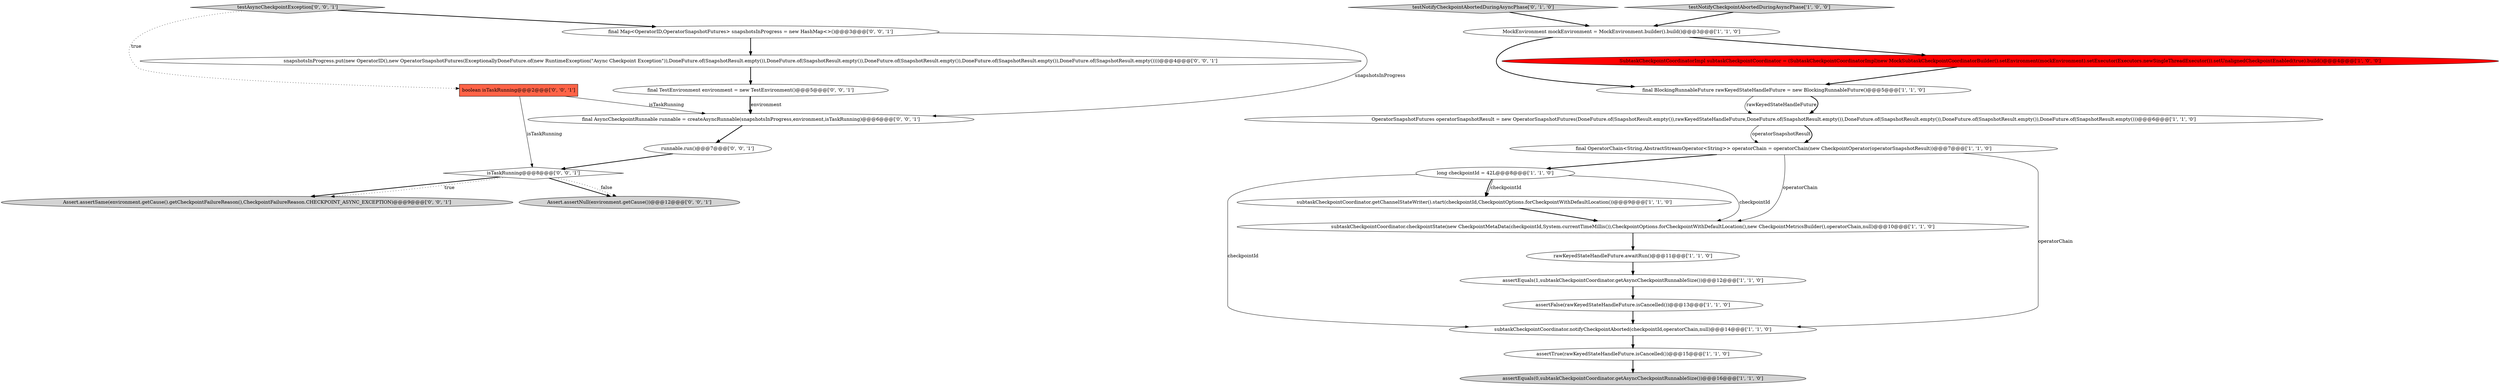 digraph {
24 [style = filled, label = "testAsyncCheckpointException['0', '0', '1']", fillcolor = lightgray, shape = diamond image = "AAA0AAABBB3BBB"];
17 [style = filled, label = "final AsyncCheckpointRunnable runnable = createAsyncRunnable(snapshotsInProgress,environment,isTaskRunning)@@@6@@@['0', '0', '1']", fillcolor = white, shape = ellipse image = "AAA0AAABBB3BBB"];
20 [style = filled, label = "boolean isTaskRunning@@@2@@@['0', '0', '1']", fillcolor = tomato, shape = box image = "AAA0AAABBB3BBB"];
10 [style = filled, label = "MockEnvironment mockEnvironment = MockEnvironment.builder().build()@@@3@@@['1', '1', '0']", fillcolor = white, shape = ellipse image = "AAA0AAABBB1BBB"];
21 [style = filled, label = "runnable.run()@@@7@@@['0', '0', '1']", fillcolor = white, shape = ellipse image = "AAA0AAABBB3BBB"];
16 [style = filled, label = "final TestEnvironment environment = new TestEnvironment()@@@5@@@['0', '0', '1']", fillcolor = white, shape = ellipse image = "AAA0AAABBB3BBB"];
18 [style = filled, label = "isTaskRunning@@@8@@@['0', '0', '1']", fillcolor = white, shape = diamond image = "AAA0AAABBB3BBB"];
22 [style = filled, label = "final Map<OperatorID,OperatorSnapshotFutures> snapshotsInProgress = new HashMap<>()@@@3@@@['0', '0', '1']", fillcolor = white, shape = ellipse image = "AAA0AAABBB3BBB"];
15 [style = filled, label = "testNotifyCheckpointAbortedDuringAsyncPhase['0', '1', '0']", fillcolor = lightgray, shape = diamond image = "AAA0AAABBB2BBB"];
11 [style = filled, label = "assertEquals(1,subtaskCheckpointCoordinator.getAsyncCheckpointRunnableSize())@@@12@@@['1', '1', '0']", fillcolor = white, shape = ellipse image = "AAA0AAABBB1BBB"];
0 [style = filled, label = "final BlockingRunnableFuture rawKeyedStateHandleFuture = new BlockingRunnableFuture()@@@5@@@['1', '1', '0']", fillcolor = white, shape = ellipse image = "AAA0AAABBB1BBB"];
12 [style = filled, label = "rawKeyedStateHandleFuture.awaitRun()@@@11@@@['1', '1', '0']", fillcolor = white, shape = ellipse image = "AAA0AAABBB1BBB"];
7 [style = filled, label = "OperatorSnapshotFutures operatorSnapshotResult = new OperatorSnapshotFutures(DoneFuture.of(SnapshotResult.empty()),rawKeyedStateHandleFuture,DoneFuture.of(SnapshotResult.empty()),DoneFuture.of(SnapshotResult.empty()),DoneFuture.of(SnapshotResult.empty()),DoneFuture.of(SnapshotResult.empty()))@@@6@@@['1', '1', '0']", fillcolor = white, shape = ellipse image = "AAA0AAABBB1BBB"];
13 [style = filled, label = "assertTrue(rawKeyedStateHandleFuture.isCancelled())@@@15@@@['1', '1', '0']", fillcolor = white, shape = ellipse image = "AAA0AAABBB1BBB"];
23 [style = filled, label = "Assert.assertSame(environment.getCause().getCheckpointFailureReason(),CheckpointFailureReason.CHECKPOINT_ASYNC_EXCEPTION)@@@9@@@['0', '0', '1']", fillcolor = lightgray, shape = ellipse image = "AAA0AAABBB3BBB"];
25 [style = filled, label = "snapshotsInProgress.put(new OperatorID(),new OperatorSnapshotFutures(ExceptionallyDoneFuture.of(new RuntimeException(\"Async Checkpoint Exception\")),DoneFuture.of(SnapshotResult.empty()),DoneFuture.of(SnapshotResult.empty()),DoneFuture.of(SnapshotResult.empty()),DoneFuture.of(SnapshotResult.empty()),DoneFuture.of(SnapshotResult.empty())))@@@4@@@['0', '0', '1']", fillcolor = white, shape = ellipse image = "AAA0AAABBB3BBB"];
14 [style = filled, label = "long checkpointId = 42L@@@8@@@['1', '1', '0']", fillcolor = white, shape = ellipse image = "AAA0AAABBB1BBB"];
5 [style = filled, label = "subtaskCheckpointCoordinator.checkpointState(new CheckpointMetaData(checkpointId,System.currentTimeMillis()),CheckpointOptions.forCheckpointWithDefaultLocation(),new CheckpointMetricsBuilder(),operatorChain,null)@@@10@@@['1', '1', '0']", fillcolor = white, shape = ellipse image = "AAA0AAABBB1BBB"];
2 [style = filled, label = "final OperatorChain<String,AbstractStreamOperator<String>> operatorChain = operatorChain(new CheckpointOperator(operatorSnapshotResult))@@@7@@@['1', '1', '0']", fillcolor = white, shape = ellipse image = "AAA0AAABBB1BBB"];
3 [style = filled, label = "assertEquals(0,subtaskCheckpointCoordinator.getAsyncCheckpointRunnableSize())@@@16@@@['1', '1', '0']", fillcolor = lightgray, shape = ellipse image = "AAA0AAABBB1BBB"];
19 [style = filled, label = "Assert.assertNull(environment.getCause())@@@12@@@['0', '0', '1']", fillcolor = lightgray, shape = ellipse image = "AAA0AAABBB3BBB"];
1 [style = filled, label = "testNotifyCheckpointAbortedDuringAsyncPhase['1', '0', '0']", fillcolor = lightgray, shape = diamond image = "AAA0AAABBB1BBB"];
9 [style = filled, label = "subtaskCheckpointCoordinator.getChannelStateWriter().start(checkpointId,CheckpointOptions.forCheckpointWithDefaultLocation())@@@9@@@['1', '1', '0']", fillcolor = white, shape = ellipse image = "AAA0AAABBB1BBB"];
8 [style = filled, label = "subtaskCheckpointCoordinator.notifyCheckpointAborted(checkpointId,operatorChain,null)@@@14@@@['1', '1', '0']", fillcolor = white, shape = ellipse image = "AAA0AAABBB1BBB"];
4 [style = filled, label = "SubtaskCheckpointCoordinatorImpl subtaskCheckpointCoordinator = (SubtaskCheckpointCoordinatorImpl)new MockSubtaskCheckpointCoordinatorBuilder().setEnvironment(mockEnvironment).setExecutor(Executors.newSingleThreadExecutor()).setUnalignedCheckpointEnabled(true).build()@@@4@@@['1', '0', '0']", fillcolor = red, shape = ellipse image = "AAA1AAABBB1BBB"];
6 [style = filled, label = "assertFalse(rawKeyedStateHandleFuture.isCancelled())@@@13@@@['1', '1', '0']", fillcolor = white, shape = ellipse image = "AAA0AAABBB1BBB"];
22->25 [style = bold, label=""];
15->10 [style = bold, label=""];
18->23 [style = bold, label=""];
0->7 [style = solid, label="rawKeyedStateHandleFuture"];
11->6 [style = bold, label=""];
7->2 [style = solid, label="operatorSnapshotResult"];
12->11 [style = bold, label=""];
14->5 [style = solid, label="checkpointId"];
18->19 [style = bold, label=""];
22->17 [style = solid, label="snapshotsInProgress"];
20->18 [style = solid, label="isTaskRunning"];
16->17 [style = bold, label=""];
25->16 [style = bold, label=""];
24->22 [style = bold, label=""];
21->18 [style = bold, label=""];
4->0 [style = bold, label=""];
0->7 [style = bold, label=""];
2->8 [style = solid, label="operatorChain"];
13->3 [style = bold, label=""];
5->12 [style = bold, label=""];
7->2 [style = bold, label=""];
14->9 [style = solid, label="checkpointId"];
24->20 [style = dotted, label="true"];
10->0 [style = bold, label=""];
2->14 [style = bold, label=""];
6->8 [style = bold, label=""];
18->19 [style = dotted, label="false"];
10->4 [style = bold, label=""];
9->5 [style = bold, label=""];
2->5 [style = solid, label="operatorChain"];
14->9 [style = bold, label=""];
16->17 [style = solid, label="environment"];
20->17 [style = solid, label="isTaskRunning"];
1->10 [style = bold, label=""];
17->21 [style = bold, label=""];
8->13 [style = bold, label=""];
14->8 [style = solid, label="checkpointId"];
18->23 [style = dotted, label="true"];
}

